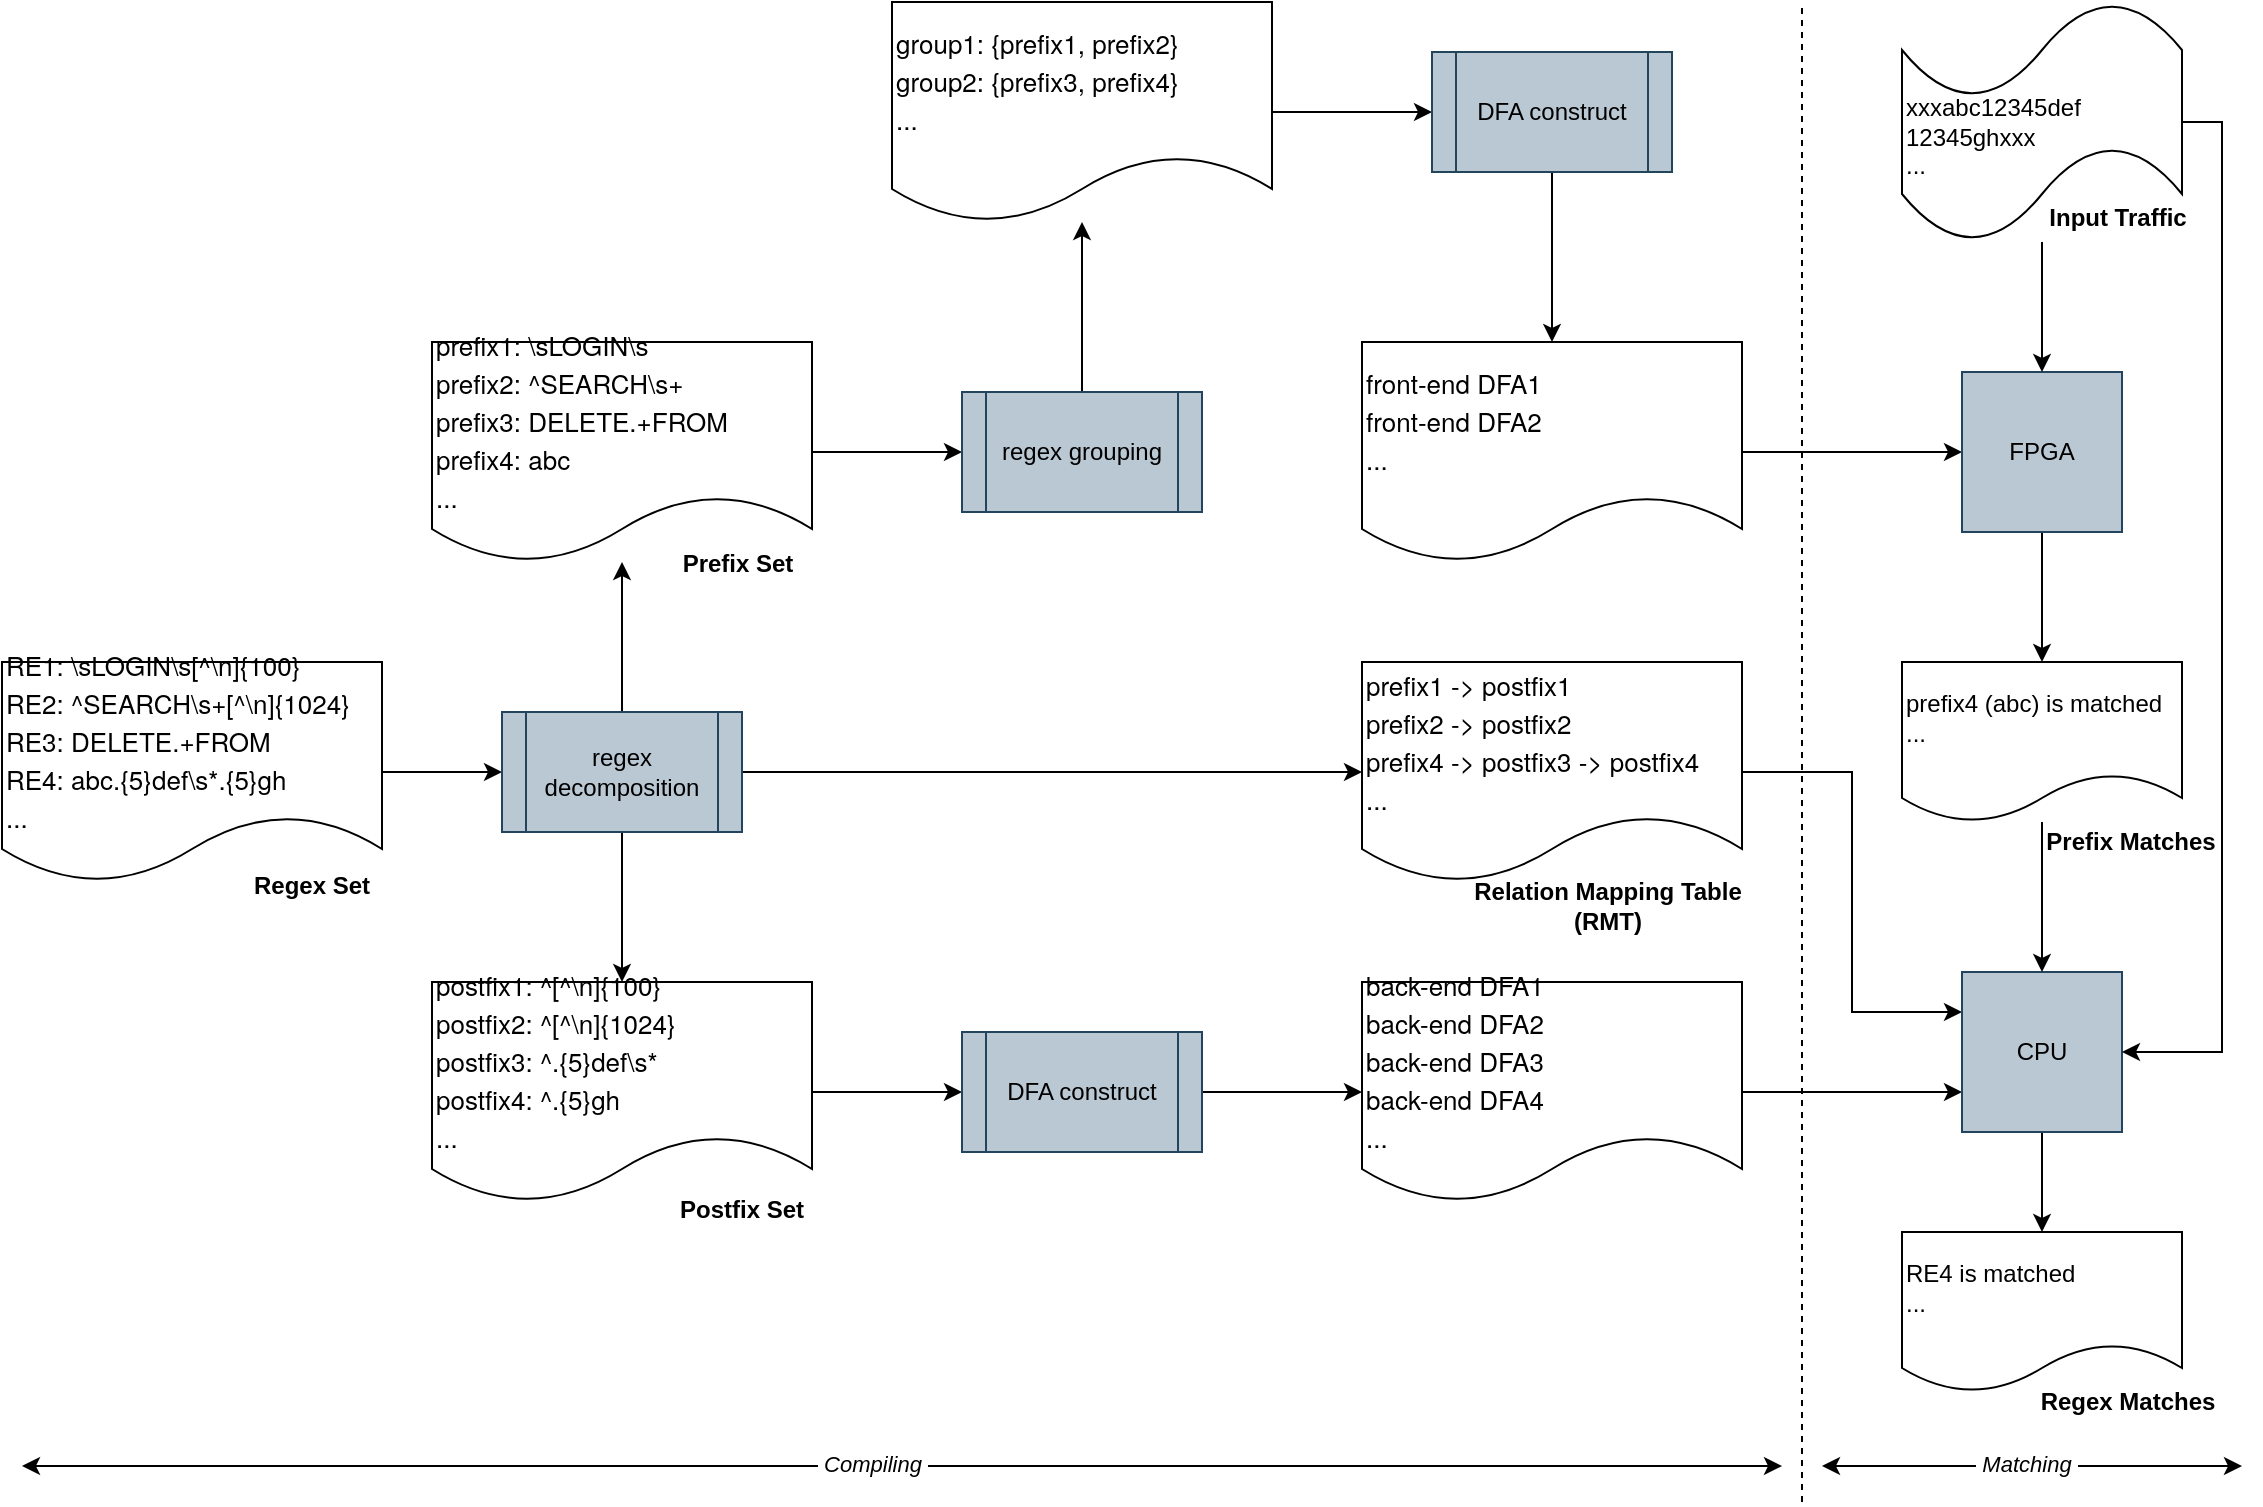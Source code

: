 <mxfile version="13.8.0" type="github">
  <diagram id="fzVHMRq2OoplXC-9H8n4" name="Page-1">
    <mxGraphModel dx="1113" dy="722" grid="1" gridSize="10" guides="1" tooltips="1" connect="1" arrows="1" fold="1" page="1" pageScale="1" pageWidth="827" pageHeight="1169" math="0" shadow="0">
      <root>
        <mxCell id="0" />
        <mxCell id="1" parent="0" />
        <mxCell id="IBEG4nVtAPEdGY8RLfQG-3" style="edgeStyle=orthogonalEdgeStyle;rounded=0;orthogonalLoop=1;jettySize=auto;html=1;exitX=1;exitY=0.5;exitDx=0;exitDy=0;entryX=0;entryY=0.5;entryDx=0;entryDy=0;" edge="1" parent="1" source="IBEG4nVtAPEdGY8RLfQG-1" target="IBEG4nVtAPEdGY8RLfQG-2">
          <mxGeometry relative="1" as="geometry" />
        </mxCell>
        <mxCell id="IBEG4nVtAPEdGY8RLfQG-1" value="&lt;p class=&quot;p1&quot; style=&quot;margin: 0px ; font-stretch: normal ; font-size: 13px ; line-height: normal ; font-family: &amp;#34;helvetica neue&amp;#34;&quot;&gt;&lt;span class=&quot;s1&quot;&gt;RE1: \sLOGIN\s[^\n]{100}&lt;/span&gt;&lt;/p&gt;&lt;p class=&quot;p1&quot; style=&quot;margin: 0px ; font-stretch: normal ; font-size: 13px ; line-height: normal ; font-family: &amp;#34;helvetica neue&amp;#34;&quot;&gt;&lt;span class=&quot;s1&quot;&gt;RE2: ^SEARCH\s+[^\n]{1024}&lt;/span&gt;&lt;/p&gt;&lt;p class=&quot;p1&quot; style=&quot;margin: 0px ; font-stretch: normal ; font-size: 13px ; line-height: normal ; font-family: &amp;#34;helvetica neue&amp;#34;&quot;&gt;&lt;span class=&quot;s1&quot;&gt;RE3: DELETE.+FROM&lt;/span&gt;&lt;/p&gt;&lt;p class=&quot;p1&quot; style=&quot;margin: 0px ; font-stretch: normal ; font-size: 13px ; line-height: normal ; font-family: &amp;#34;helvetica neue&amp;#34;&quot;&gt;&lt;span class=&quot;s1&quot;&gt;RE4: abc.{5}def\s*.{5}gh&lt;/span&gt;&lt;/p&gt;&lt;p class=&quot;p1&quot; style=&quot;margin: 0px ; font-stretch: normal ; font-size: 13px ; line-height: normal ; font-family: &amp;#34;helvetica neue&amp;#34;&quot;&gt;&lt;span class=&quot;s1&quot;&gt;...&lt;/span&gt;&lt;/p&gt;" style="shape=document;whiteSpace=wrap;html=1;boundedLbl=1;align=left;" vertex="1" parent="1">
          <mxGeometry x="10" y="340" width="190" height="110" as="geometry" />
        </mxCell>
        <mxCell id="IBEG4nVtAPEdGY8RLfQG-5" style="edgeStyle=orthogonalEdgeStyle;rounded=0;orthogonalLoop=1;jettySize=auto;html=1;exitX=0.5;exitY=0;exitDx=0;exitDy=0;" edge="1" parent="1" source="IBEG4nVtAPEdGY8RLfQG-2" target="IBEG4nVtAPEdGY8RLfQG-4">
          <mxGeometry relative="1" as="geometry" />
        </mxCell>
        <mxCell id="IBEG4nVtAPEdGY8RLfQG-7" style="edgeStyle=orthogonalEdgeStyle;rounded=0;orthogonalLoop=1;jettySize=auto;html=1;exitX=0.5;exitY=1;exitDx=0;exitDy=0;entryX=0.5;entryY=0;entryDx=0;entryDy=0;" edge="1" parent="1" source="IBEG4nVtAPEdGY8RLfQG-2" target="IBEG4nVtAPEdGY8RLfQG-6">
          <mxGeometry relative="1" as="geometry" />
        </mxCell>
        <mxCell id="IBEG4nVtAPEdGY8RLfQG-22" value="" style="edgeStyle=orthogonalEdgeStyle;rounded=0;orthogonalLoop=1;jettySize=auto;html=1;" edge="1" parent="1" source="IBEG4nVtAPEdGY8RLfQG-2" target="IBEG4nVtAPEdGY8RLfQG-21">
          <mxGeometry relative="1" as="geometry" />
        </mxCell>
        <mxCell id="IBEG4nVtAPEdGY8RLfQG-2" value="regex decomposition" style="shape=process;whiteSpace=wrap;html=1;backgroundOutline=1;fillColor=#bac8d3;strokeColor=#23445d;" vertex="1" parent="1">
          <mxGeometry x="260" y="365" width="120" height="60" as="geometry" />
        </mxCell>
        <mxCell id="IBEG4nVtAPEdGY8RLfQG-9" style="edgeStyle=orthogonalEdgeStyle;rounded=0;orthogonalLoop=1;jettySize=auto;html=1;exitX=1;exitY=0.5;exitDx=0;exitDy=0;entryX=0;entryY=0.5;entryDx=0;entryDy=0;" edge="1" parent="1" source="IBEG4nVtAPEdGY8RLfQG-4" target="IBEG4nVtAPEdGY8RLfQG-8">
          <mxGeometry relative="1" as="geometry" />
        </mxCell>
        <mxCell id="IBEG4nVtAPEdGY8RLfQG-4" value="&lt;p class=&quot;p1&quot; style=&quot;margin: 0px ; font-stretch: normal ; line-height: normal&quot;&gt;&lt;font face=&quot;helvetica neue&quot;&gt;&lt;span style=&quot;font-size: 13px&quot;&gt;prefix1: \sLOGIN\s&lt;/span&gt;&lt;/font&gt;&lt;/p&gt;&lt;p class=&quot;p1&quot; style=&quot;margin: 0px ; font-stretch: normal ; line-height: normal&quot;&gt;&lt;font face=&quot;helvetica neue&quot;&gt;&lt;span style=&quot;font-size: 13px&quot;&gt;prefix2: ^SEARCH\s+&lt;/span&gt;&lt;/font&gt;&lt;/p&gt;&lt;p class=&quot;p1&quot; style=&quot;margin: 0px ; font-stretch: normal ; line-height: normal&quot;&gt;&lt;font face=&quot;helvetica neue&quot;&gt;&lt;span style=&quot;font-size: 13px&quot;&gt;prefix3: DELETE.+FROM&lt;/span&gt;&lt;/font&gt;&lt;/p&gt;&lt;p class=&quot;p1&quot; style=&quot;margin: 0px ; font-stretch: normal ; line-height: normal&quot;&gt;&lt;font face=&quot;helvetica neue&quot;&gt;&lt;span style=&quot;font-size: 13px&quot;&gt;prefix4: abc&lt;/span&gt;&lt;/font&gt;&lt;/p&gt;&lt;p class=&quot;p1&quot; style=&quot;margin: 0px ; font-stretch: normal ; line-height: normal&quot;&gt;&lt;font face=&quot;helvetica neue&quot;&gt;&lt;span style=&quot;font-size: 13px&quot;&gt;...&lt;/span&gt;&lt;/font&gt;&lt;/p&gt;" style="shape=document;whiteSpace=wrap;html=1;boundedLbl=1;align=left;" vertex="1" parent="1">
          <mxGeometry x="225" y="180" width="190" height="110" as="geometry" />
        </mxCell>
        <mxCell id="IBEG4nVtAPEdGY8RLfQG-16" value="" style="edgeStyle=orthogonalEdgeStyle;rounded=0;orthogonalLoop=1;jettySize=auto;html=1;" edge="1" parent="1" source="IBEG4nVtAPEdGY8RLfQG-6" target="IBEG4nVtAPEdGY8RLfQG-15">
          <mxGeometry relative="1" as="geometry" />
        </mxCell>
        <mxCell id="IBEG4nVtAPEdGY8RLfQG-6" value="&lt;p class=&quot;p1&quot; style=&quot;margin: 0px ; font-stretch: normal ; line-height: normal&quot;&gt;&lt;font face=&quot;helvetica neue&quot;&gt;&lt;span style=&quot;font-size: 13px&quot;&gt;postfix1: ^[^\n]{100}&lt;/span&gt;&lt;/font&gt;&lt;/p&gt;&lt;p class=&quot;p1&quot; style=&quot;margin: 0px ; font-stretch: normal ; line-height: normal&quot;&gt;&lt;font face=&quot;helvetica neue&quot;&gt;&lt;span style=&quot;font-size: 13px&quot;&gt;postfix2: ^[^\n]{1024}&lt;/span&gt;&lt;/font&gt;&lt;/p&gt;&lt;p class=&quot;p1&quot; style=&quot;margin: 0px ; font-stretch: normal ; line-height: normal&quot;&gt;&lt;font face=&quot;helvetica neue&quot;&gt;&lt;span style=&quot;font-size: 13px&quot;&gt;postfix3: ^.{5}def\s*&lt;/span&gt;&lt;/font&gt;&lt;/p&gt;&lt;p class=&quot;p1&quot; style=&quot;margin: 0px ; font-stretch: normal ; line-height: normal&quot;&gt;&lt;font face=&quot;helvetica neue&quot;&gt;&lt;span style=&quot;font-size: 13px&quot;&gt;postfix4: ^.{5}gh&lt;/span&gt;&lt;/font&gt;&lt;/p&gt;&lt;p class=&quot;p1&quot; style=&quot;margin: 0px ; font-stretch: normal ; line-height: normal&quot;&gt;&lt;font face=&quot;helvetica neue&quot;&gt;&lt;span style=&quot;font-size: 13px&quot;&gt;...&lt;/span&gt;&lt;/font&gt;&lt;/p&gt;" style="shape=document;whiteSpace=wrap;html=1;boundedLbl=1;align=left;" vertex="1" parent="1">
          <mxGeometry x="225" y="500" width="190" height="110" as="geometry" />
        </mxCell>
        <mxCell id="IBEG4nVtAPEdGY8RLfQG-23" value="" style="edgeStyle=orthogonalEdgeStyle;rounded=0;orthogonalLoop=1;jettySize=auto;html=1;" edge="1" parent="1" source="IBEG4nVtAPEdGY8RLfQG-8" target="IBEG4nVtAPEdGY8RLfQG-10">
          <mxGeometry relative="1" as="geometry" />
        </mxCell>
        <mxCell id="IBEG4nVtAPEdGY8RLfQG-8" value="regex grouping" style="shape=process;whiteSpace=wrap;html=1;backgroundOutline=1;fillColor=#bac8d3;strokeColor=#23445d;" vertex="1" parent="1">
          <mxGeometry x="490" y="205" width="120" height="60" as="geometry" />
        </mxCell>
        <mxCell id="IBEG4nVtAPEdGY8RLfQG-14" value="" style="edgeStyle=orthogonalEdgeStyle;rounded=0;orthogonalLoop=1;jettySize=auto;html=1;" edge="1" parent="1" source="IBEG4nVtAPEdGY8RLfQG-10" target="IBEG4nVtAPEdGY8RLfQG-13">
          <mxGeometry relative="1" as="geometry" />
        </mxCell>
        <mxCell id="IBEG4nVtAPEdGY8RLfQG-10" value="&lt;p class=&quot;p1&quot; style=&quot;margin: 0px ; font-stretch: normal ; line-height: normal&quot;&gt;&lt;font face=&quot;helvetica neue&quot;&gt;&lt;span style=&quot;font-size: 13px&quot;&gt;group1: {prefix1, prefix2}&lt;/span&gt;&lt;/font&gt;&lt;/p&gt;&lt;p class=&quot;p1&quot; style=&quot;margin: 0px ; font-stretch: normal ; line-height: normal&quot;&gt;&lt;font face=&quot;helvetica neue&quot;&gt;&lt;span style=&quot;font-size: 13px&quot;&gt;group2: {prefix3, prefix4}&lt;/span&gt;&lt;/font&gt;&lt;/p&gt;&lt;p class=&quot;p1&quot; style=&quot;margin: 0px ; font-stretch: normal ; line-height: normal&quot;&gt;&lt;font face=&quot;helvetica neue&quot;&gt;&lt;span style=&quot;font-size: 13px&quot;&gt;...&lt;/span&gt;&lt;/font&gt;&lt;/p&gt;" style="shape=document;whiteSpace=wrap;html=1;boundedLbl=1;align=left;" vertex="1" parent="1">
          <mxGeometry x="455" y="10" width="190" height="110" as="geometry" />
        </mxCell>
        <mxCell id="IBEG4nVtAPEdGY8RLfQG-18" value="" style="edgeStyle=orthogonalEdgeStyle;rounded=0;orthogonalLoop=1;jettySize=auto;html=1;" edge="1" parent="1" source="IBEG4nVtAPEdGY8RLfQG-13" target="IBEG4nVtAPEdGY8RLfQG-17">
          <mxGeometry relative="1" as="geometry" />
        </mxCell>
        <mxCell id="IBEG4nVtAPEdGY8RLfQG-13" value="DFA construct" style="shape=process;whiteSpace=wrap;html=1;backgroundOutline=1;fillColor=#bac8d3;strokeColor=#23445d;" vertex="1" parent="1">
          <mxGeometry x="725" y="35" width="120" height="60" as="geometry" />
        </mxCell>
        <mxCell id="IBEG4nVtAPEdGY8RLfQG-20" value="" style="edgeStyle=orthogonalEdgeStyle;rounded=0;orthogonalLoop=1;jettySize=auto;html=1;" edge="1" parent="1" source="IBEG4nVtAPEdGY8RLfQG-15" target="IBEG4nVtAPEdGY8RLfQG-19">
          <mxGeometry relative="1" as="geometry" />
        </mxCell>
        <mxCell id="IBEG4nVtAPEdGY8RLfQG-15" value="DFA construct" style="shape=process;whiteSpace=wrap;html=1;backgroundOutline=1;fillColor=#bac8d3;strokeColor=#23445d;" vertex="1" parent="1">
          <mxGeometry x="490" y="525" width="120" height="60" as="geometry" />
        </mxCell>
        <mxCell id="IBEG4nVtAPEdGY8RLfQG-26" value="" style="edgeStyle=orthogonalEdgeStyle;rounded=0;orthogonalLoop=1;jettySize=auto;html=1;" edge="1" parent="1" source="IBEG4nVtAPEdGY8RLfQG-17" target="IBEG4nVtAPEdGY8RLfQG-25">
          <mxGeometry relative="1" as="geometry" />
        </mxCell>
        <mxCell id="IBEG4nVtAPEdGY8RLfQG-17" value="&lt;p class=&quot;p1&quot; style=&quot;margin: 0px ; font-stretch: normal ; line-height: normal&quot;&gt;&lt;font face=&quot;helvetica neue&quot;&gt;&lt;span style=&quot;font-size: 13px&quot;&gt;front-end DFA1&lt;/span&gt;&lt;/font&gt;&lt;/p&gt;&lt;p class=&quot;p1&quot; style=&quot;margin: 0px ; font-stretch: normal ; line-height: normal&quot;&gt;&lt;font face=&quot;helvetica neue&quot;&gt;&lt;span style=&quot;font-size: 13px&quot;&gt;front-end DFA2&lt;/span&gt;&lt;/font&gt;&lt;/p&gt;&lt;p class=&quot;p1&quot; style=&quot;margin: 0px ; font-stretch: normal ; line-height: normal&quot;&gt;&lt;font face=&quot;helvetica neue&quot;&gt;&lt;span style=&quot;font-size: 13px&quot;&gt;...&lt;/span&gt;&lt;/font&gt;&lt;/p&gt;" style="shape=document;whiteSpace=wrap;html=1;boundedLbl=1;align=left;" vertex="1" parent="1">
          <mxGeometry x="690" y="180" width="190" height="110" as="geometry" />
        </mxCell>
        <mxCell id="IBEG4nVtAPEdGY8RLfQG-29" style="edgeStyle=orthogonalEdgeStyle;rounded=0;orthogonalLoop=1;jettySize=auto;html=1;exitX=1;exitY=0.5;exitDx=0;exitDy=0;entryX=0;entryY=0.75;entryDx=0;entryDy=0;" edge="1" parent="1" source="IBEG4nVtAPEdGY8RLfQG-19" target="IBEG4nVtAPEdGY8RLfQG-27">
          <mxGeometry relative="1" as="geometry" />
        </mxCell>
        <mxCell id="IBEG4nVtAPEdGY8RLfQG-19" value="&lt;p class=&quot;p1&quot; style=&quot;margin: 0px ; font-stretch: normal ; line-height: normal&quot;&gt;&lt;font face=&quot;helvetica neue&quot;&gt;&lt;span style=&quot;font-size: 13px&quot;&gt;back-end DFA1&lt;/span&gt;&lt;/font&gt;&lt;/p&gt;&lt;p class=&quot;p1&quot; style=&quot;margin: 0px ; font-stretch: normal ; line-height: normal&quot;&gt;&lt;font face=&quot;helvetica neue&quot;&gt;&lt;span style=&quot;font-size: 13px&quot;&gt;back-end DFA2&lt;/span&gt;&lt;/font&gt;&lt;/p&gt;&lt;p class=&quot;p1&quot; style=&quot;margin: 0px ; font-stretch: normal ; line-height: normal&quot;&gt;&lt;font face=&quot;helvetica neue&quot;&gt;&lt;span style=&quot;font-size: 13px&quot;&gt;back-end DFA3&lt;/span&gt;&lt;/font&gt;&lt;/p&gt;&lt;p class=&quot;p1&quot; style=&quot;margin: 0px ; font-stretch: normal ; line-height: normal&quot;&gt;&lt;font face=&quot;helvetica neue&quot;&gt;&lt;span style=&quot;font-size: 13px&quot;&gt;back-end DFA4&lt;/span&gt;&lt;/font&gt;&lt;/p&gt;&lt;p class=&quot;p1&quot; style=&quot;margin: 0px ; font-stretch: normal ; line-height: normal&quot;&gt;&lt;font face=&quot;helvetica neue&quot;&gt;&lt;span style=&quot;font-size: 13px&quot;&gt;...&lt;/span&gt;&lt;/font&gt;&lt;/p&gt;" style="shape=document;whiteSpace=wrap;html=1;boundedLbl=1;align=left;" vertex="1" parent="1">
          <mxGeometry x="690" y="500" width="190" height="110" as="geometry" />
        </mxCell>
        <mxCell id="IBEG4nVtAPEdGY8RLfQG-28" style="edgeStyle=orthogonalEdgeStyle;rounded=0;orthogonalLoop=1;jettySize=auto;html=1;entryX=0;entryY=0.25;entryDx=0;entryDy=0;" edge="1" parent="1" source="IBEG4nVtAPEdGY8RLfQG-21" target="IBEG4nVtAPEdGY8RLfQG-27">
          <mxGeometry relative="1" as="geometry" />
        </mxCell>
        <mxCell id="IBEG4nVtAPEdGY8RLfQG-21" value="&lt;p class=&quot;p1&quot; style=&quot;margin: 0px ; font-stretch: normal ; line-height: normal&quot;&gt;&lt;font face=&quot;helvetica neue&quot;&gt;&lt;span style=&quot;font-size: 13px&quot;&gt;prefix1 -&amp;gt; postfix1&lt;/span&gt;&lt;/font&gt;&lt;/p&gt;&lt;p class=&quot;p1&quot; style=&quot;margin: 0px ; font-stretch: normal ; line-height: normal&quot;&gt;&lt;font face=&quot;helvetica neue&quot;&gt;&lt;span style=&quot;font-size: 13px&quot;&gt;prefix2 -&amp;gt; postfix2&lt;/span&gt;&lt;/font&gt;&lt;/p&gt;&lt;p class=&quot;p1&quot; style=&quot;margin: 0px ; font-stretch: normal ; line-height: normal&quot;&gt;&lt;font face=&quot;helvetica neue&quot;&gt;&lt;span style=&quot;font-size: 13px&quot;&gt;prefix4 -&amp;gt; postfix3 -&amp;gt; postfix4&lt;/span&gt;&lt;/font&gt;&lt;/p&gt;&lt;p class=&quot;p1&quot; style=&quot;margin: 0px ; font-stretch: normal ; line-height: normal&quot;&gt;&lt;font face=&quot;helvetica neue&quot;&gt;&lt;span style=&quot;font-size: 13px&quot;&gt;...&lt;/span&gt;&lt;/font&gt;&lt;/p&gt;" style="shape=document;whiteSpace=wrap;html=1;boundedLbl=1;align=left;" vertex="1" parent="1">
          <mxGeometry x="690" y="340" width="190" height="110" as="geometry" />
        </mxCell>
        <mxCell id="IBEG4nVtAPEdGY8RLfQG-39" value="" style="edgeStyle=orthogonalEdgeStyle;rounded=0;orthogonalLoop=1;jettySize=auto;html=1;" edge="1" parent="1" source="IBEG4nVtAPEdGY8RLfQG-25" target="IBEG4nVtAPEdGY8RLfQG-38">
          <mxGeometry relative="1" as="geometry" />
        </mxCell>
        <mxCell id="IBEG4nVtAPEdGY8RLfQG-25" value="FPGA" style="whiteSpace=wrap;html=1;aspect=fixed;fillColor=#bac8d3;strokeColor=#23445d;" vertex="1" parent="1">
          <mxGeometry x="990" y="195" width="80" height="80" as="geometry" />
        </mxCell>
        <mxCell id="IBEG4nVtAPEdGY8RLfQG-42" value="" style="edgeStyle=orthogonalEdgeStyle;rounded=0;orthogonalLoop=1;jettySize=auto;html=1;" edge="1" parent="1" source="IBEG4nVtAPEdGY8RLfQG-27" target="IBEG4nVtAPEdGY8RLfQG-41">
          <mxGeometry relative="1" as="geometry" />
        </mxCell>
        <mxCell id="IBEG4nVtAPEdGY8RLfQG-27" value="CPU" style="whiteSpace=wrap;html=1;aspect=fixed;fillColor=#bac8d3;strokeColor=#23445d;" vertex="1" parent="1">
          <mxGeometry x="990" y="495" width="80" height="80" as="geometry" />
        </mxCell>
        <mxCell id="IBEG4nVtAPEdGY8RLfQG-31" value="" style="edgeStyle=orthogonalEdgeStyle;rounded=0;orthogonalLoop=1;jettySize=auto;html=1;" edge="1" parent="1" source="IBEG4nVtAPEdGY8RLfQG-30" target="IBEG4nVtAPEdGY8RLfQG-25">
          <mxGeometry relative="1" as="geometry" />
        </mxCell>
        <mxCell id="IBEG4nVtAPEdGY8RLfQG-33" style="edgeStyle=orthogonalEdgeStyle;rounded=0;orthogonalLoop=1;jettySize=auto;html=1;entryX=1;entryY=0.5;entryDx=0;entryDy=0;exitX=1;exitY=0.5;exitDx=0;exitDy=0;exitPerimeter=0;" edge="1" parent="1" source="IBEG4nVtAPEdGY8RLfQG-30" target="IBEG4nVtAPEdGY8RLfQG-27">
          <mxGeometry relative="1" as="geometry" />
        </mxCell>
        <mxCell id="IBEG4nVtAPEdGY8RLfQG-30" value="&lt;br&gt;xxxabc12345def&lt;br&gt;12345ghxxx&lt;br&gt;..." style="shape=tape;whiteSpace=wrap;html=1;align=left;" vertex="1" parent="1">
          <mxGeometry x="960" y="10" width="140" height="120" as="geometry" />
        </mxCell>
        <mxCell id="IBEG4nVtAPEdGY8RLfQG-40" value="" style="edgeStyle=orthogonalEdgeStyle;rounded=0;orthogonalLoop=1;jettySize=auto;html=1;" edge="1" parent="1" source="IBEG4nVtAPEdGY8RLfQG-38" target="IBEG4nVtAPEdGY8RLfQG-27">
          <mxGeometry relative="1" as="geometry" />
        </mxCell>
        <mxCell id="IBEG4nVtAPEdGY8RLfQG-38" value="prefix4 (abc) is matched&lt;br&gt;..." style="shape=document;whiteSpace=wrap;html=1;boundedLbl=1;align=left;" vertex="1" parent="1">
          <mxGeometry x="960" y="340" width="140" height="80" as="geometry" />
        </mxCell>
        <mxCell id="IBEG4nVtAPEdGY8RLfQG-41" value="RE4 is matched&lt;br&gt;..." style="shape=document;whiteSpace=wrap;html=1;boundedLbl=1;align=left;" vertex="1" parent="1">
          <mxGeometry x="960" y="625" width="140" height="80" as="geometry" />
        </mxCell>
        <mxCell id="IBEG4nVtAPEdGY8RLfQG-43" value="&lt;b&gt;Regex Set&lt;/b&gt;" style="text;html=1;strokeColor=none;fillColor=none;align=center;verticalAlign=middle;whiteSpace=wrap;rounded=0;" vertex="1" parent="1">
          <mxGeometry x="130" y="442" width="70" height="20" as="geometry" />
        </mxCell>
        <mxCell id="IBEG4nVtAPEdGY8RLfQG-44" value="&lt;b&gt;Prefix Set&lt;/b&gt;" style="text;html=1;strokeColor=none;fillColor=none;align=center;verticalAlign=middle;whiteSpace=wrap;rounded=0;" vertex="1" parent="1">
          <mxGeometry x="343" y="281" width="70" height="20" as="geometry" />
        </mxCell>
        <mxCell id="IBEG4nVtAPEdGY8RLfQG-45" value="&lt;b&gt;Postfix Set&lt;/b&gt;" style="text;html=1;strokeColor=none;fillColor=none;align=center;verticalAlign=middle;whiteSpace=wrap;rounded=0;" vertex="1" parent="1">
          <mxGeometry x="345" y="604" width="70" height="20" as="geometry" />
        </mxCell>
        <mxCell id="IBEG4nVtAPEdGY8RLfQG-46" value="&lt;b&gt;Relation Mapping Table&lt;br&gt;(RMT)&lt;br&gt;&lt;/b&gt;" style="text;html=1;strokeColor=none;fillColor=none;align=center;verticalAlign=middle;whiteSpace=wrap;rounded=0;" vertex="1" parent="1">
          <mxGeometry x="743" y="452" width="140" height="20" as="geometry" />
        </mxCell>
        <mxCell id="IBEG4nVtAPEdGY8RLfQG-47" value="&lt;b&gt;Input Traffic&lt;/b&gt;" style="text;html=1;strokeColor=none;fillColor=none;align=center;verticalAlign=middle;whiteSpace=wrap;rounded=0;" vertex="1" parent="1">
          <mxGeometry x="1023" y="108" width="90" height="20" as="geometry" />
        </mxCell>
        <mxCell id="IBEG4nVtAPEdGY8RLfQG-48" value="&lt;b&gt;Prefix Matches&lt;/b&gt;" style="text;html=1;strokeColor=none;fillColor=none;align=center;verticalAlign=middle;whiteSpace=wrap;rounded=0;" vertex="1" parent="1">
          <mxGeometry x="1031" y="420" width="87" height="20" as="geometry" />
        </mxCell>
        <mxCell id="IBEG4nVtAPEdGY8RLfQG-49" value="&lt;b&gt;Regex Matches&lt;/b&gt;" style="text;html=1;strokeColor=none;fillColor=none;align=center;verticalAlign=middle;whiteSpace=wrap;rounded=0;" vertex="1" parent="1">
          <mxGeometry x="1024.5" y="700" width="95.5" height="20" as="geometry" />
        </mxCell>
        <mxCell id="IBEG4nVtAPEdGY8RLfQG-51" value="" style="endArrow=none;dashed=1;html=1;" edge="1" parent="1">
          <mxGeometry width="50" height="50" relative="1" as="geometry">
            <mxPoint x="910" y="760" as="sourcePoint" />
            <mxPoint x="910" y="10" as="targetPoint" />
          </mxGeometry>
        </mxCell>
        <mxCell id="IBEG4nVtAPEdGY8RLfQG-52" value="" style="endArrow=classic;startArrow=classic;html=1;" edge="1" parent="1">
          <mxGeometry width="50" height="50" relative="1" as="geometry">
            <mxPoint x="20" y="742" as="sourcePoint" />
            <mxPoint x="900" y="742" as="targetPoint" />
          </mxGeometry>
        </mxCell>
        <mxCell id="IBEG4nVtAPEdGY8RLfQG-53" value="&lt;i&gt;&amp;nbsp;Compiling&amp;nbsp;&lt;/i&gt;" style="edgeLabel;html=1;align=center;verticalAlign=middle;resizable=0;points=[];" vertex="1" connectable="0" parent="IBEG4nVtAPEdGY8RLfQG-52">
          <mxGeometry x="-0.034" y="-2" relative="1" as="geometry">
            <mxPoint y="-3" as="offset" />
          </mxGeometry>
        </mxCell>
        <mxCell id="IBEG4nVtAPEdGY8RLfQG-54" value="" style="endArrow=classic;startArrow=classic;html=1;" edge="1" parent="1">
          <mxGeometry width="50" height="50" relative="1" as="geometry">
            <mxPoint x="920" y="742" as="sourcePoint" />
            <mxPoint x="1130" y="742" as="targetPoint" />
          </mxGeometry>
        </mxCell>
        <mxCell id="IBEG4nVtAPEdGY8RLfQG-55" value="&lt;i&gt;&amp;nbsp;Matching&amp;nbsp;&lt;/i&gt;" style="edgeLabel;html=1;align=center;verticalAlign=middle;resizable=0;points=[];" vertex="1" connectable="0" parent="IBEG4nVtAPEdGY8RLfQG-54">
          <mxGeometry x="-0.034" y="-2" relative="1" as="geometry">
            <mxPoint y="-3" as="offset" />
          </mxGeometry>
        </mxCell>
      </root>
    </mxGraphModel>
  </diagram>
</mxfile>
